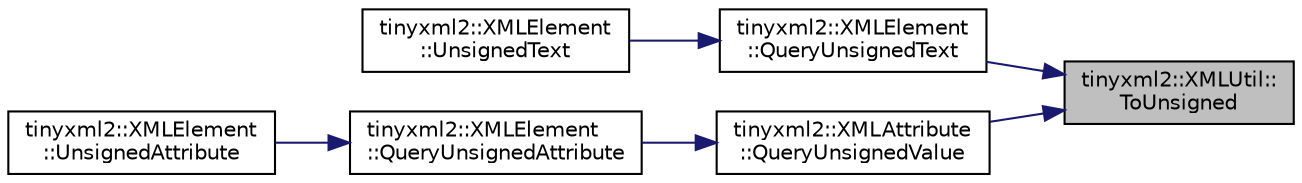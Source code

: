 digraph "tinyxml2::XMLUtil::ToUnsigned"
{
 // LATEX_PDF_SIZE
  edge [fontname="Helvetica",fontsize="10",labelfontname="Helvetica",labelfontsize="10"];
  node [fontname="Helvetica",fontsize="10",shape=record];
  rankdir="RL";
  Node1 [label="tinyxml2::XMLUtil::\lToUnsigned",height=0.2,width=0.4,color="black", fillcolor="grey75", style="filled", fontcolor="black",tooltip=" "];
  Node1 -> Node2 [dir="back",color="midnightblue",fontsize="10",style="solid"];
  Node2 [label="tinyxml2::XMLElement\l::QueryUnsignedText",height=0.2,width=0.4,color="black", fillcolor="white", style="filled",URL="$classtinyxml2_1_1XMLElement.html#a14d38aa4b5e18a46274a27425188a6a1",tooltip="See QueryIntText()"];
  Node2 -> Node3 [dir="back",color="midnightblue",fontsize="10",style="solid"];
  Node3 [label="tinyxml2::XMLElement\l::UnsignedText",height=0.2,width=0.4,color="black", fillcolor="white", style="filled",URL="$classtinyxml2_1_1XMLElement.html#a49bad014ffcc17b0b6119d5b2c97dfb5",tooltip="See QueryIntText()"];
  Node1 -> Node4 [dir="back",color="midnightblue",fontsize="10",style="solid"];
  Node4 [label="tinyxml2::XMLAttribute\l::QueryUnsignedValue",height=0.2,width=0.4,color="black", fillcolor="white", style="filled",URL="$classtinyxml2_1_1XMLAttribute.html#a48a7f3496f1415832e451bd8d09c9cb9",tooltip="See QueryIntValue."];
  Node4 -> Node5 [dir="back",color="midnightblue",fontsize="10",style="solid"];
  Node5 [label="tinyxml2::XMLElement\l::QueryUnsignedAttribute",height=0.2,width=0.4,color="black", fillcolor="white", style="filled",URL="$classtinyxml2_1_1XMLElement.html#a26fc84cbfba6769dafcfbf256c05e22f",tooltip="See QueryIntAttribute()"];
  Node5 -> Node6 [dir="back",color="midnightblue",fontsize="10",style="solid"];
  Node6 [label="tinyxml2::XMLElement\l::UnsignedAttribute",height=0.2,width=0.4,color="black", fillcolor="white", style="filled",URL="$classtinyxml2_1_1XMLElement.html#afea43a1d4aa33e3703ddee5fc9adc26c",tooltip="See IntAttribute()"];
}
